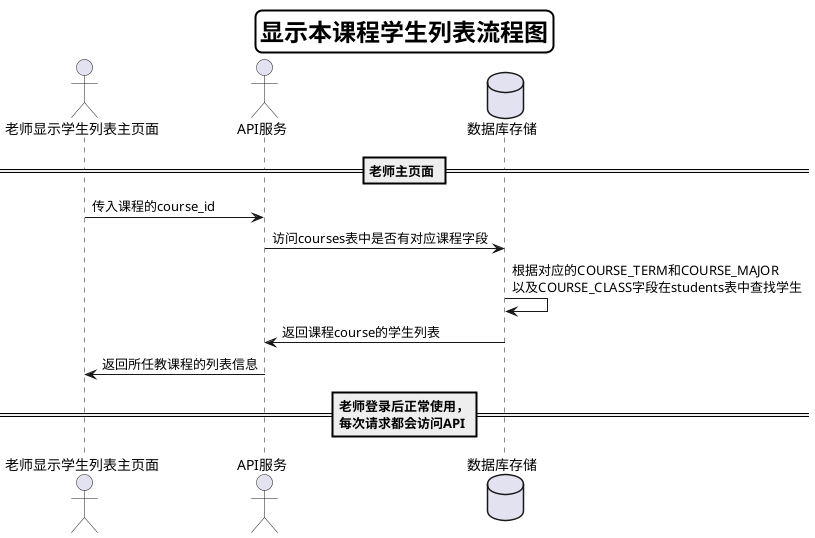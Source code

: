 @startuml
skinparam titleBorderRoundCorner 15
skinparam titleBorderThickness 2
skinparam titleBorderColor #Black
skinparam titleFontSize 24
Title 显示本课程学生列表流程图


actor 老师显示学生列表主页面
actor API服务
database 数据库存储

== 老师主页面 ==
老师显示学生列表主页面->API服务:传入课程的course_id
API服务->数据库存储:访问courses表中是否有对应课程字段
数据库存储->数据库存储:根据对应的COURSE_TERM和COURSE_MAJOR\n以及COURSE_CLASS字段在students表中查找学生
数据库存储->API服务:返回课程course的学生列表
API服务->老师显示学生列表主页面:返回所任教课程的列表信息
== 老师登录后正常使用，\n每次请求都会访问API==

@enduml